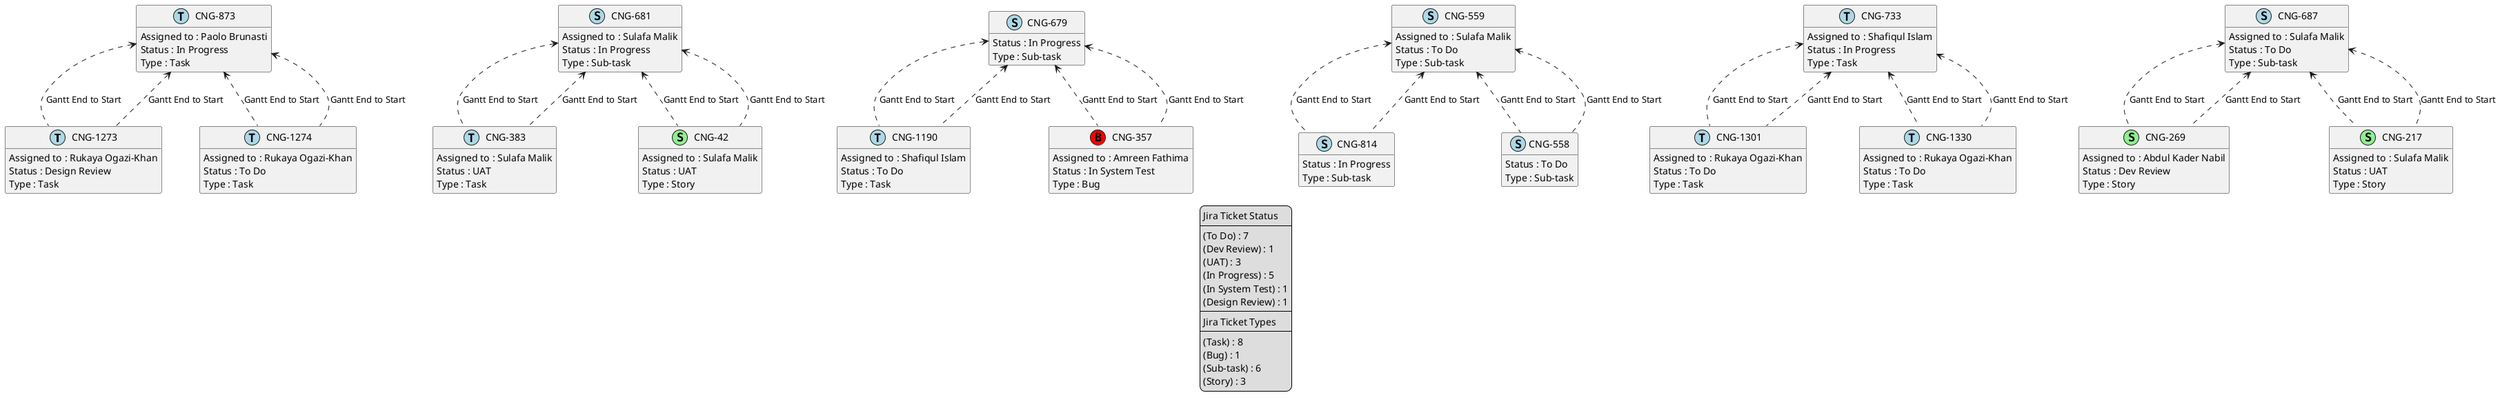 @startuml
'https://plantuml.com/class-diagram

' GENERATE CLASS DIAGRAM ===========
' Generated at    : Mon Apr 15 15:10:51 CEST 2024

hide empty members

legend
Jira Ticket Status
----
(To Do) : 7
(Dev Review) : 1
(UAT) : 3
(In Progress) : 5
(In System Test) : 1
(Design Review) : 1
----
Jira Ticket Types
----
(Task) : 8
(Bug) : 1
(Sub-task) : 6
(Story) : 3
end legend


' Tickets =======
class "CNG-1273" << (T,lightblue) >> {
  Assigned to : Rukaya Ogazi-Khan
  Status : Design Review
  Type : Task
}

class "CNG-1274" << (T,lightblue) >> {
  Assigned to : Rukaya Ogazi-Khan
  Status : To Do
  Type : Task
}

class "CNG-383" << (T,lightblue) >> {
  Assigned to : Sulafa Malik
  Status : UAT
  Type : Task
}

class "CNG-1190" << (T,lightblue) >> {
  Assigned to : Shafiqul Islam
  Status : To Do
  Type : Task
}

class "CNG-681" << (S,lightblue) >> {
  Assigned to : Sulafa Malik
  Status : In Progress
  Type : Sub-task
}

class "CNG-42" << (S,lightgreen) >> {
  Assigned to : Sulafa Malik
  Status : UAT
  Type : Story
}

class "CNG-559" << (S,lightblue) >> {
  Assigned to : Sulafa Malik
  Status : To Do
  Type : Sub-task
}

class "CNG-814" << (S,lightblue) >> {
  Status : In Progress
  Type : Sub-task
}

class "CNG-873" << (T,lightblue) >> {
  Assigned to : Paolo Brunasti
  Status : In Progress
  Type : Task
}

class "CNG-1301" << (T,lightblue) >> {
  Assigned to : Rukaya Ogazi-Khan
  Status : To Do
  Type : Task
}

class "CNG-357" << (B,red) >> {
  Assigned to : Amreen Fathima
  Status : In System Test
  Type : Bug
}

class "CNG-687" << (S,lightblue) >> {
  Assigned to : Sulafa Malik
  Status : To Do
  Type : Sub-task
}

class "CNG-269" << (S,lightgreen) >> {
  Assigned to : Abdul Kader Nabil
  Status : Dev Review
  Type : Story
}

class "CNG-558" << (S,lightblue) >> {
  Status : To Do
  Type : Sub-task
}

class "CNG-679" << (S,lightblue) >> {
  Status : In Progress
  Type : Sub-task
}

class "CNG-217" << (S,lightgreen) >> {
  Assigned to : Sulafa Malik
  Status : UAT
  Type : Story
}

class "CNG-1330" << (T,lightblue) >> {
  Assigned to : Rukaya Ogazi-Khan
  Status : To Do
  Type : Task
}

class "CNG-733" << (T,lightblue) >> {
  Assigned to : Shafiqul Islam
  Status : In Progress
  Type : Task
}



' Links =======
"CNG-873" <.. "CNG-1273" : Gantt End to Start
"CNG-873" <.. "CNG-1274" : Gantt End to Start
"CNG-873" <.. "CNG-1273" : Gantt End to Start
"CNG-873" <.. "CNG-1274" : Gantt End to Start
"CNG-681" <.. "CNG-42" : Gantt End to Start
"CNG-681" <.. "CNG-383" : Gantt End to Start
"CNG-681" <.. "CNG-42" : Gantt End to Start
"CNG-681" <.. "CNG-383" : Gantt End to Start
"CNG-559" <.. "CNG-558" : Gantt End to Start
"CNG-559" <.. "CNG-814" : Gantt End to Start
"CNG-559" <.. "CNG-558" : Gantt End to Start
"CNG-559" <.. "CNG-814" : Gantt End to Start
"CNG-679" <.. "CNG-1190" : Gantt End to Start
"CNG-679" <.. "CNG-357" : Gantt End to Start
"CNG-679" <.. "CNG-1190" : Gantt End to Start
"CNG-679" <.. "CNG-357" : Gantt End to Start
"CNG-687" <.. "CNG-217" : Gantt End to Start
"CNG-687" <.. "CNG-269" : Gantt End to Start
"CNG-687" <.. "CNG-217" : Gantt End to Start
"CNG-687" <.. "CNG-269" : Gantt End to Start
"CNG-733" <.. "CNG-1301" : Gantt End to Start
"CNG-733" <.. "CNG-1330" : Gantt End to Start
"CNG-733" <.. "CNG-1301" : Gantt End to Start
"CNG-733" <.. "CNG-1330" : Gantt End to Start


@enduml

